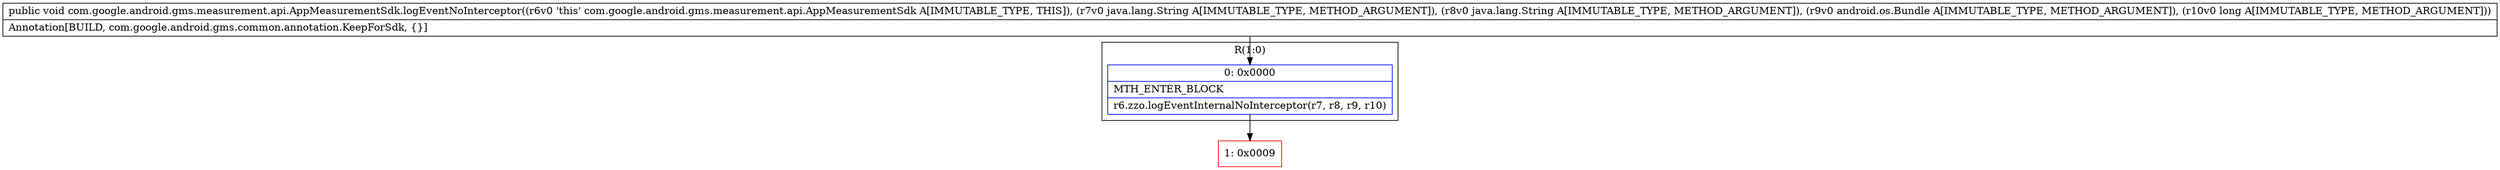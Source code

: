 digraph "CFG forcom.google.android.gms.measurement.api.AppMeasurementSdk.logEventNoInterceptor(Ljava\/lang\/String;Ljava\/lang\/String;Landroid\/os\/Bundle;J)V" {
subgraph cluster_Region_2144631817 {
label = "R(1:0)";
node [shape=record,color=blue];
Node_0 [shape=record,label="{0\:\ 0x0000|MTH_ENTER_BLOCK\l|r6.zzo.logEventInternalNoInterceptor(r7, r8, r9, r10)\l}"];
}
Node_1 [shape=record,color=red,label="{1\:\ 0x0009}"];
MethodNode[shape=record,label="{public void com.google.android.gms.measurement.api.AppMeasurementSdk.logEventNoInterceptor((r6v0 'this' com.google.android.gms.measurement.api.AppMeasurementSdk A[IMMUTABLE_TYPE, THIS]), (r7v0 java.lang.String A[IMMUTABLE_TYPE, METHOD_ARGUMENT]), (r8v0 java.lang.String A[IMMUTABLE_TYPE, METHOD_ARGUMENT]), (r9v0 android.os.Bundle A[IMMUTABLE_TYPE, METHOD_ARGUMENT]), (r10v0 long A[IMMUTABLE_TYPE, METHOD_ARGUMENT]))  | Annotation[BUILD, com.google.android.gms.common.annotation.KeepForSdk, \{\}]\l}"];
MethodNode -> Node_0;
Node_0 -> Node_1;
}

